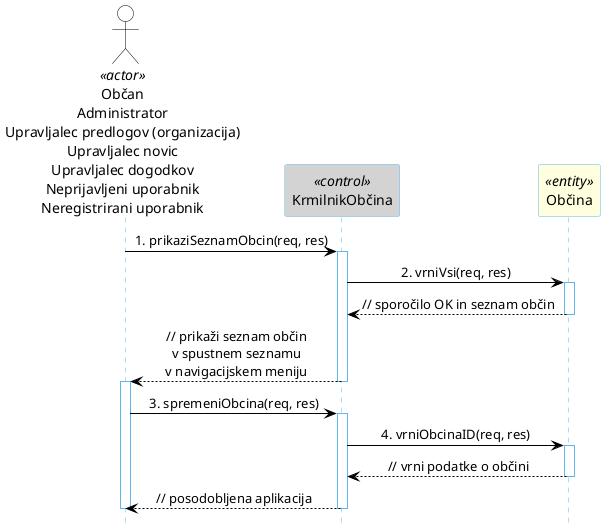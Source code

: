 @startuml
hide footbox

skinparam backgroundcolor transparent
skinparam defaultTextAlignment center
skinparam actorBorderColor black
skinparam actorBackgroundColor white
skinparam arrowColor black  
skinparam sequenceLifeLineBorderColor #5FB8EC
skinparam sequenceParticipantBorderColor #5FB8EC
skinparam sequenceParticipantBackgroundColor white


actor "Občan\nAdministrator\nUpravljalec predlogov (organizacija)\nUpravljalec novic\nUpravljalec dogodkov\nNeprijavljeni uporabnik\nNeregistrirani uporabnik" as Prijavljen <<actor>>
participant "KrmilnikObčina" as Krmilnik <<control>> #lightGray
participant “Občina” as Obcina <<entity>> #lightYellow

Prijavljen -> Krmilnik: 1. prikaziSeznamObcin(req, res)
activate Krmilnik
Krmilnik -> Obcina: 2. vrniVsi(req, res)
activate Obcina
Krmilnik <-- Obcina: // sporočilo OK in seznam občin
deactivate Obcina
Prijavljen <-- Krmilnik: // prikaži seznam občin\nv spustnem seznamu\nv navigacijskem meniju
deactivate Krmilnik
activate Prijavljen
Prijavljen -> Krmilnik: 3. spremeniObcina(req, res)
activate Krmilnik
Krmilnik -> Obcina: 4. vrniObcinaID(req, res)
activate Obcina
Krmilnik <-- Obcina: // vrni podatke o občini
deactivate Obcina
Prijavljen <-- Krmilnik: // posodobljena aplikacija
deactivate Krmilnik
deactivate Prijavljen
@enduml